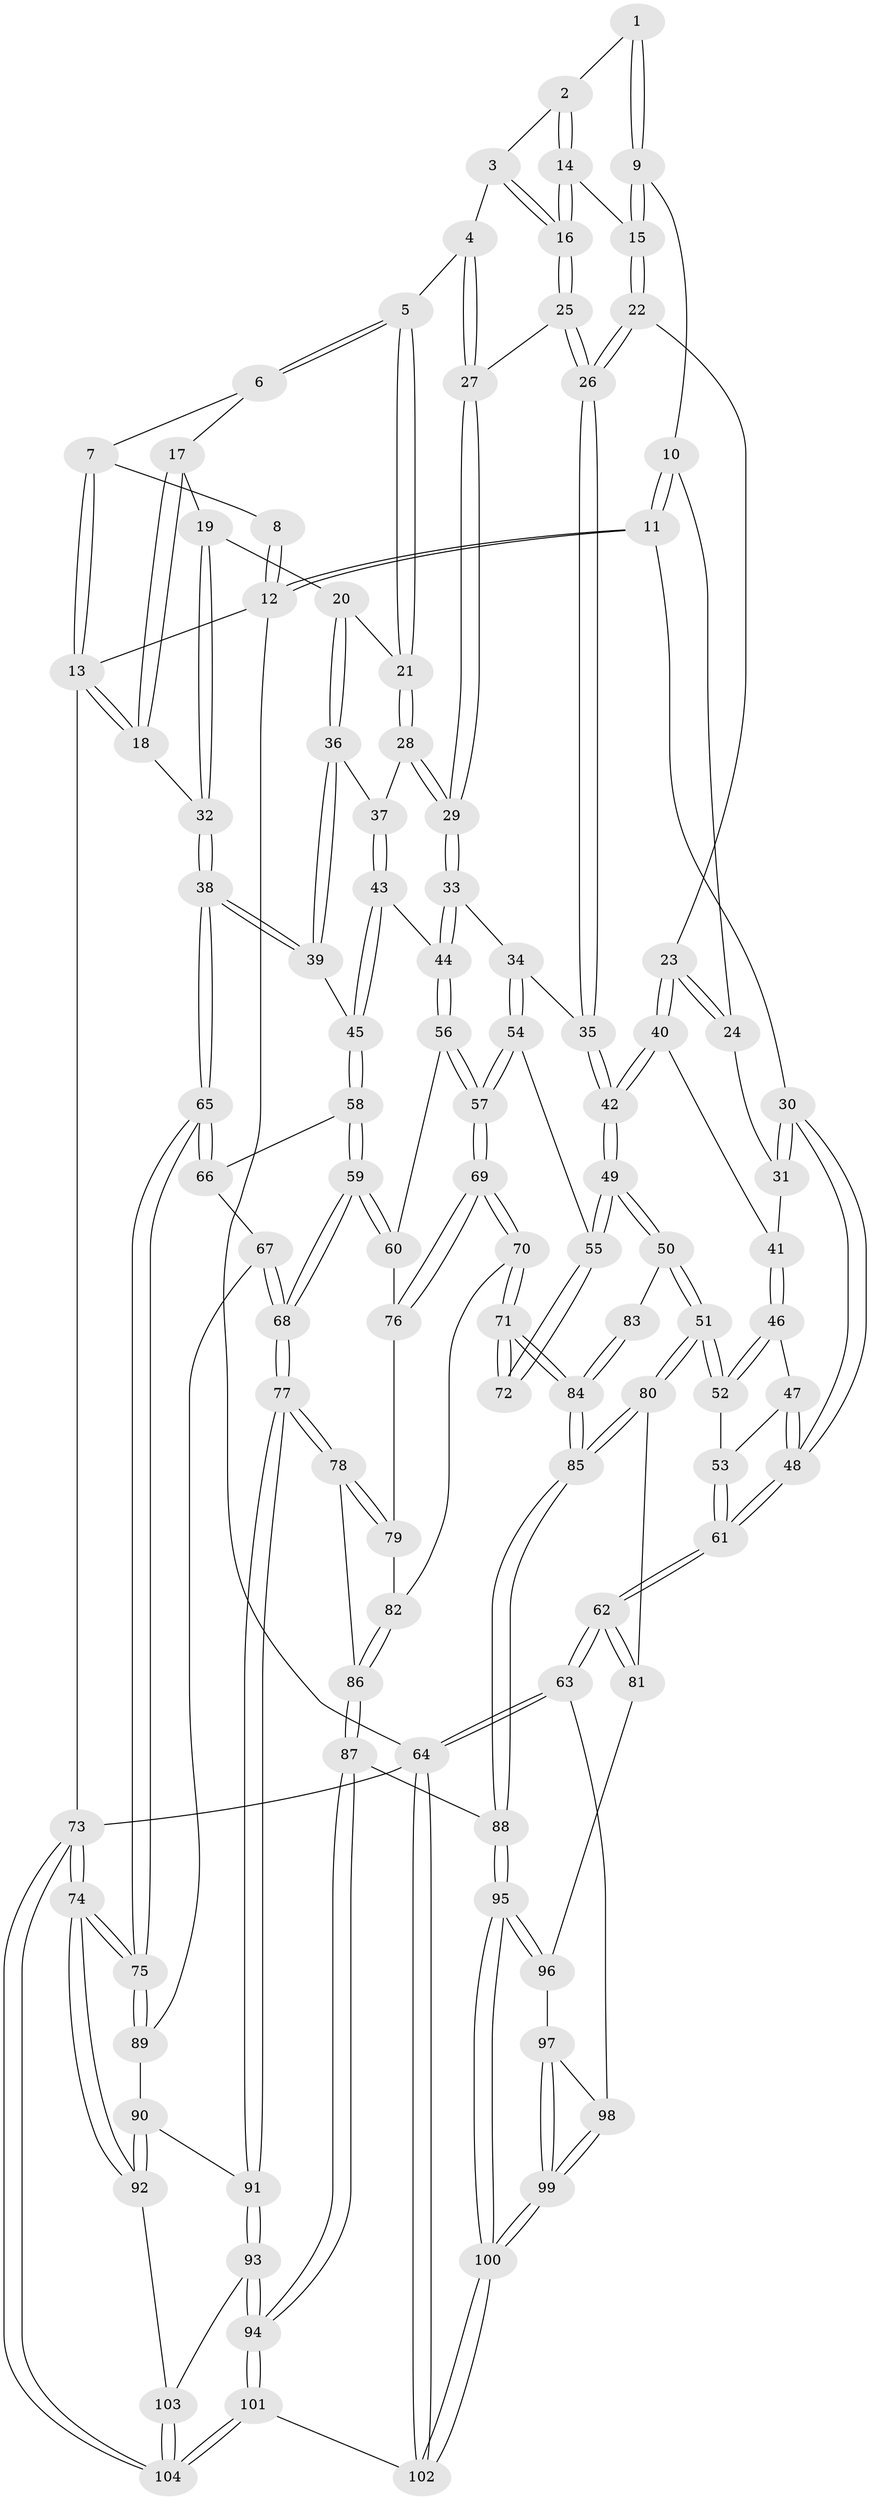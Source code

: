 // coarse degree distribution, {3: 0.14285714285714285, 4: 0.3968253968253968, 5: 0.2698412698412698, 2: 0.031746031746031744, 6: 0.15873015873015872}
// Generated by graph-tools (version 1.1) at 2025/42/03/06/25 10:42:30]
// undirected, 104 vertices, 257 edges
graph export_dot {
graph [start="1"]
  node [color=gray90,style=filled];
  1 [pos="+0.28617606036370913+0"];
  2 [pos="+0.41007398346098056+0.058821946297241974"];
  3 [pos="+0.4905202061996259+0.07269525238243477"];
  4 [pos="+0.6469180062038115+0.058456261911624716"];
  5 [pos="+0.6569031038142167+0.05188217589647633"];
  6 [pos="+0.7209698165915069+0"];
  7 [pos="+0.7182674383168359+0"];
  8 [pos="+0.28342778058633583+0"];
  9 [pos="+0.21747057130979744+0.08017628447308672"];
  10 [pos="+0.21612841229509613+0.08117573634590901"];
  11 [pos="+0+0"];
  12 [pos="+0+0"];
  13 [pos="+1+0"];
  14 [pos="+0.3864176316692542+0.147151565167849"];
  15 [pos="+0.3066988773639256+0.1601818676841384"];
  16 [pos="+0.43654237304276566+0.19872841752726206"];
  17 [pos="+0.8092915710037898+0.002093125324474615"];
  18 [pos="+1+0.21785606670105362"];
  19 [pos="+0.8805369414615969+0.2242488782323928"];
  20 [pos="+0.8323525815793492+0.24742651403959953"];
  21 [pos="+0.7077051463024955+0.18554606653122147"];
  22 [pos="+0.3015807404989446+0.24350235912126755"];
  23 [pos="+0.215238420091898+0.2768673137338859"];
  24 [pos="+0.12849931218524266+0.17866030608751904"];
  25 [pos="+0.4472187902305435+0.2162817002472937"];
  26 [pos="+0.3777021534181947+0.2993959167516741"];
  27 [pos="+0.526084983682515+0.2225187385309861"];
  28 [pos="+0.6807171184303744+0.28549511152887375"];
  29 [pos="+0.5704971995859724+0.3364027779314127"];
  30 [pos="+0+0.21134823125410412"];
  31 [pos="+0.019384611303429507+0.20031989038890483"];
  32 [pos="+1+0.2724137822178869"];
  33 [pos="+0.5619988422731178+0.3653409308592989"];
  34 [pos="+0.5070793134927131+0.39948364426789795"];
  35 [pos="+0.3820030137011702+0.3690246040147738"];
  36 [pos="+0.8042689986790643+0.338130035878677"];
  37 [pos="+0.7072835006825384+0.31047597523140835"];
  38 [pos="+1+0.31450748481089247"];
  39 [pos="+0.8313204387949348+0.41909894438355894"];
  40 [pos="+0.21425494352739585+0.2888616875959665"];
  41 [pos="+0.1683592287899734+0.3653284224388367"];
  42 [pos="+0.3400834533855828+0.40550254961594834"];
  43 [pos="+0.6980989440019152+0.4308117187249086"];
  44 [pos="+0.6559748333455327+0.4425146357399488"];
  45 [pos="+0.8170868463719296+0.44344206692296156"];
  46 [pos="+0.1661790426740848+0.3746525215412384"];
  47 [pos="+0.07151606533646276+0.38107783974756676"];
  48 [pos="+0+0.33731211482803075"];
  49 [pos="+0.2746285530462704+0.5157168914693303"];
  50 [pos="+0.27118948405540655+0.5188189389679028"];
  51 [pos="+0.2586202024948658+0.5242904483314753"];
  52 [pos="+0.23737867705770513+0.5103218292969218"];
  53 [pos="+0.13022581996021762+0.502768355818933"];
  54 [pos="+0.5035402684583744+0.4673600707728159"];
  55 [pos="+0.4594309846664763+0.5178870720577843"];
  56 [pos="+0.6408681056620041+0.5290206457949789"];
  57 [pos="+0.5983196472741799+0.5669203951313201"];
  58 [pos="+0.8175784828169786+0.44826219984059273"];
  59 [pos="+0.7715704965401622+0.5589649619362194"];
  60 [pos="+0.7329118562901686+0.5601120836309154"];
  61 [pos="+0+0.5402565968798517"];
  62 [pos="+0+0.7012752025616523"];
  63 [pos="+0+0.8200234150565892"];
  64 [pos="+0+1"];
  65 [pos="+1+0.5200388991060634"];
  66 [pos="+0.8740404209961059+0.5039954919857164"];
  67 [pos="+0.9184507651796617+0.6329401619619707"];
  68 [pos="+0.8209151602394417+0.6668379920357316"];
  69 [pos="+0.5911076310123602+0.5910103292260626"];
  70 [pos="+0.5823966981474576+0.6122513925550004"];
  71 [pos="+0.5173187269431786+0.6519477754762834"];
  72 [pos="+0.48026934821948153+0.6037185378323429"];
  73 [pos="+1+1"];
  74 [pos="+1+0.8790235324683507"];
  75 [pos="+1+0.5659129111912518"];
  76 [pos="+0.7014566617779998+0.6075664564318767"];
  77 [pos="+0.7871474852595768+0.7239167087238512"];
  78 [pos="+0.7821775024351774+0.7223580583196689"];
  79 [pos="+0.6977000586573222+0.6350000277972606"];
  80 [pos="+0.2223380709561767+0.6529910365508876"];
  81 [pos="+0.1699895636022527+0.7141437419020723"];
  82 [pos="+0.6112424003738528+0.6341539436478536"];
  83 [pos="+0.35518185812230013+0.5776683818711726"];
  84 [pos="+0.469729011134422+0.7563086963883312"];
  85 [pos="+0.4693640416525227+0.7578207621294688"];
  86 [pos="+0.6685515923609072+0.7129299999427049"];
  87 [pos="+0.5942991566355672+0.7835340470378604"];
  88 [pos="+0.47190960089815853+0.7717966333693906"];
  89 [pos="+0.9446168992890035+0.6347315380599907"];
  90 [pos="+0.9473228975652359+0.7756903881058992"];
  91 [pos="+0.8047856752680866+0.8348269358400991"];
  92 [pos="+1+0.8706998029227799"];
  93 [pos="+0.7991488862174952+0.8613707068016823"];
  94 [pos="+0.7462349703329181+0.9108923109481899"];
  95 [pos="+0.46010301778319207+0.8039514301044225"];
  96 [pos="+0.17283169296395076+0.7214193418750289"];
  97 [pos="+0.1955900090843067+0.7835722178780371"];
  98 [pos="+0.05162543279852036+0.8998884653801505"];
  99 [pos="+0.3244836956125726+1"];
  100 [pos="+0.36282938182136526+1"];
  101 [pos="+0.6230484422678613+1"];
  102 [pos="+0.37385535923998436+1"];
  103 [pos="+0.8755724157177535+0.8948940681434212"];
  104 [pos="+1+1"];
  1 -- 2;
  1 -- 9;
  1 -- 9;
  2 -- 3;
  2 -- 14;
  2 -- 14;
  3 -- 4;
  3 -- 16;
  3 -- 16;
  4 -- 5;
  4 -- 27;
  4 -- 27;
  5 -- 6;
  5 -- 6;
  5 -- 21;
  5 -- 21;
  6 -- 7;
  6 -- 17;
  7 -- 8;
  7 -- 13;
  7 -- 13;
  8 -- 12;
  8 -- 12;
  9 -- 10;
  9 -- 15;
  9 -- 15;
  10 -- 11;
  10 -- 11;
  10 -- 24;
  11 -- 12;
  11 -- 12;
  11 -- 30;
  12 -- 13;
  12 -- 64;
  13 -- 18;
  13 -- 18;
  13 -- 73;
  14 -- 15;
  14 -- 16;
  14 -- 16;
  15 -- 22;
  15 -- 22;
  16 -- 25;
  16 -- 25;
  17 -- 18;
  17 -- 18;
  17 -- 19;
  18 -- 32;
  19 -- 20;
  19 -- 32;
  19 -- 32;
  20 -- 21;
  20 -- 36;
  20 -- 36;
  21 -- 28;
  21 -- 28;
  22 -- 23;
  22 -- 26;
  22 -- 26;
  23 -- 24;
  23 -- 24;
  23 -- 40;
  23 -- 40;
  24 -- 31;
  25 -- 26;
  25 -- 26;
  25 -- 27;
  26 -- 35;
  26 -- 35;
  27 -- 29;
  27 -- 29;
  28 -- 29;
  28 -- 29;
  28 -- 37;
  29 -- 33;
  29 -- 33;
  30 -- 31;
  30 -- 31;
  30 -- 48;
  30 -- 48;
  31 -- 41;
  32 -- 38;
  32 -- 38;
  33 -- 34;
  33 -- 44;
  33 -- 44;
  34 -- 35;
  34 -- 54;
  34 -- 54;
  35 -- 42;
  35 -- 42;
  36 -- 37;
  36 -- 39;
  36 -- 39;
  37 -- 43;
  37 -- 43;
  38 -- 39;
  38 -- 39;
  38 -- 65;
  38 -- 65;
  39 -- 45;
  40 -- 41;
  40 -- 42;
  40 -- 42;
  41 -- 46;
  41 -- 46;
  42 -- 49;
  42 -- 49;
  43 -- 44;
  43 -- 45;
  43 -- 45;
  44 -- 56;
  44 -- 56;
  45 -- 58;
  45 -- 58;
  46 -- 47;
  46 -- 52;
  46 -- 52;
  47 -- 48;
  47 -- 48;
  47 -- 53;
  48 -- 61;
  48 -- 61;
  49 -- 50;
  49 -- 50;
  49 -- 55;
  49 -- 55;
  50 -- 51;
  50 -- 51;
  50 -- 83;
  51 -- 52;
  51 -- 52;
  51 -- 80;
  51 -- 80;
  52 -- 53;
  53 -- 61;
  53 -- 61;
  54 -- 55;
  54 -- 57;
  54 -- 57;
  55 -- 72;
  55 -- 72;
  56 -- 57;
  56 -- 57;
  56 -- 60;
  57 -- 69;
  57 -- 69;
  58 -- 59;
  58 -- 59;
  58 -- 66;
  59 -- 60;
  59 -- 60;
  59 -- 68;
  59 -- 68;
  60 -- 76;
  61 -- 62;
  61 -- 62;
  62 -- 63;
  62 -- 63;
  62 -- 81;
  62 -- 81;
  63 -- 64;
  63 -- 64;
  63 -- 98;
  64 -- 102;
  64 -- 102;
  64 -- 73;
  65 -- 66;
  65 -- 66;
  65 -- 75;
  65 -- 75;
  66 -- 67;
  67 -- 68;
  67 -- 68;
  67 -- 89;
  68 -- 77;
  68 -- 77;
  69 -- 70;
  69 -- 70;
  69 -- 76;
  69 -- 76;
  70 -- 71;
  70 -- 71;
  70 -- 82;
  71 -- 72;
  71 -- 72;
  71 -- 84;
  71 -- 84;
  73 -- 74;
  73 -- 74;
  73 -- 104;
  73 -- 104;
  74 -- 75;
  74 -- 75;
  74 -- 92;
  74 -- 92;
  75 -- 89;
  75 -- 89;
  76 -- 79;
  77 -- 78;
  77 -- 78;
  77 -- 91;
  77 -- 91;
  78 -- 79;
  78 -- 79;
  78 -- 86;
  79 -- 82;
  80 -- 81;
  80 -- 85;
  80 -- 85;
  81 -- 96;
  82 -- 86;
  82 -- 86;
  83 -- 84;
  83 -- 84;
  84 -- 85;
  84 -- 85;
  85 -- 88;
  85 -- 88;
  86 -- 87;
  86 -- 87;
  87 -- 88;
  87 -- 94;
  87 -- 94;
  88 -- 95;
  88 -- 95;
  89 -- 90;
  90 -- 91;
  90 -- 92;
  90 -- 92;
  91 -- 93;
  91 -- 93;
  92 -- 103;
  93 -- 94;
  93 -- 94;
  93 -- 103;
  94 -- 101;
  94 -- 101;
  95 -- 96;
  95 -- 96;
  95 -- 100;
  95 -- 100;
  96 -- 97;
  97 -- 98;
  97 -- 99;
  97 -- 99;
  98 -- 99;
  98 -- 99;
  99 -- 100;
  99 -- 100;
  100 -- 102;
  100 -- 102;
  101 -- 102;
  101 -- 104;
  101 -- 104;
  103 -- 104;
  103 -- 104;
}
